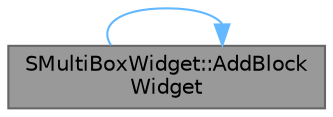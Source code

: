 digraph "SMultiBoxWidget::AddBlockWidget"
{
 // INTERACTIVE_SVG=YES
 // LATEX_PDF_SIZE
  bgcolor="transparent";
  edge [fontname=Helvetica,fontsize=10,labelfontname=Helvetica,labelfontsize=10];
  node [fontname=Helvetica,fontsize=10,shape=box,height=0.2,width=0.4];
  rankdir="LR";
  Node1 [id="Node000001",label="SMultiBoxWidget::AddBlock\lWidget",height=0.2,width=0.4,color="gray40", fillcolor="grey60", style="filled", fontcolor="black",tooltip="Adds a block Widget to this widget."];
  Node1 -> Node1 [id="edge1_Node000001_Node000001",color="steelblue1",style="solid",tooltip=" "];
}
